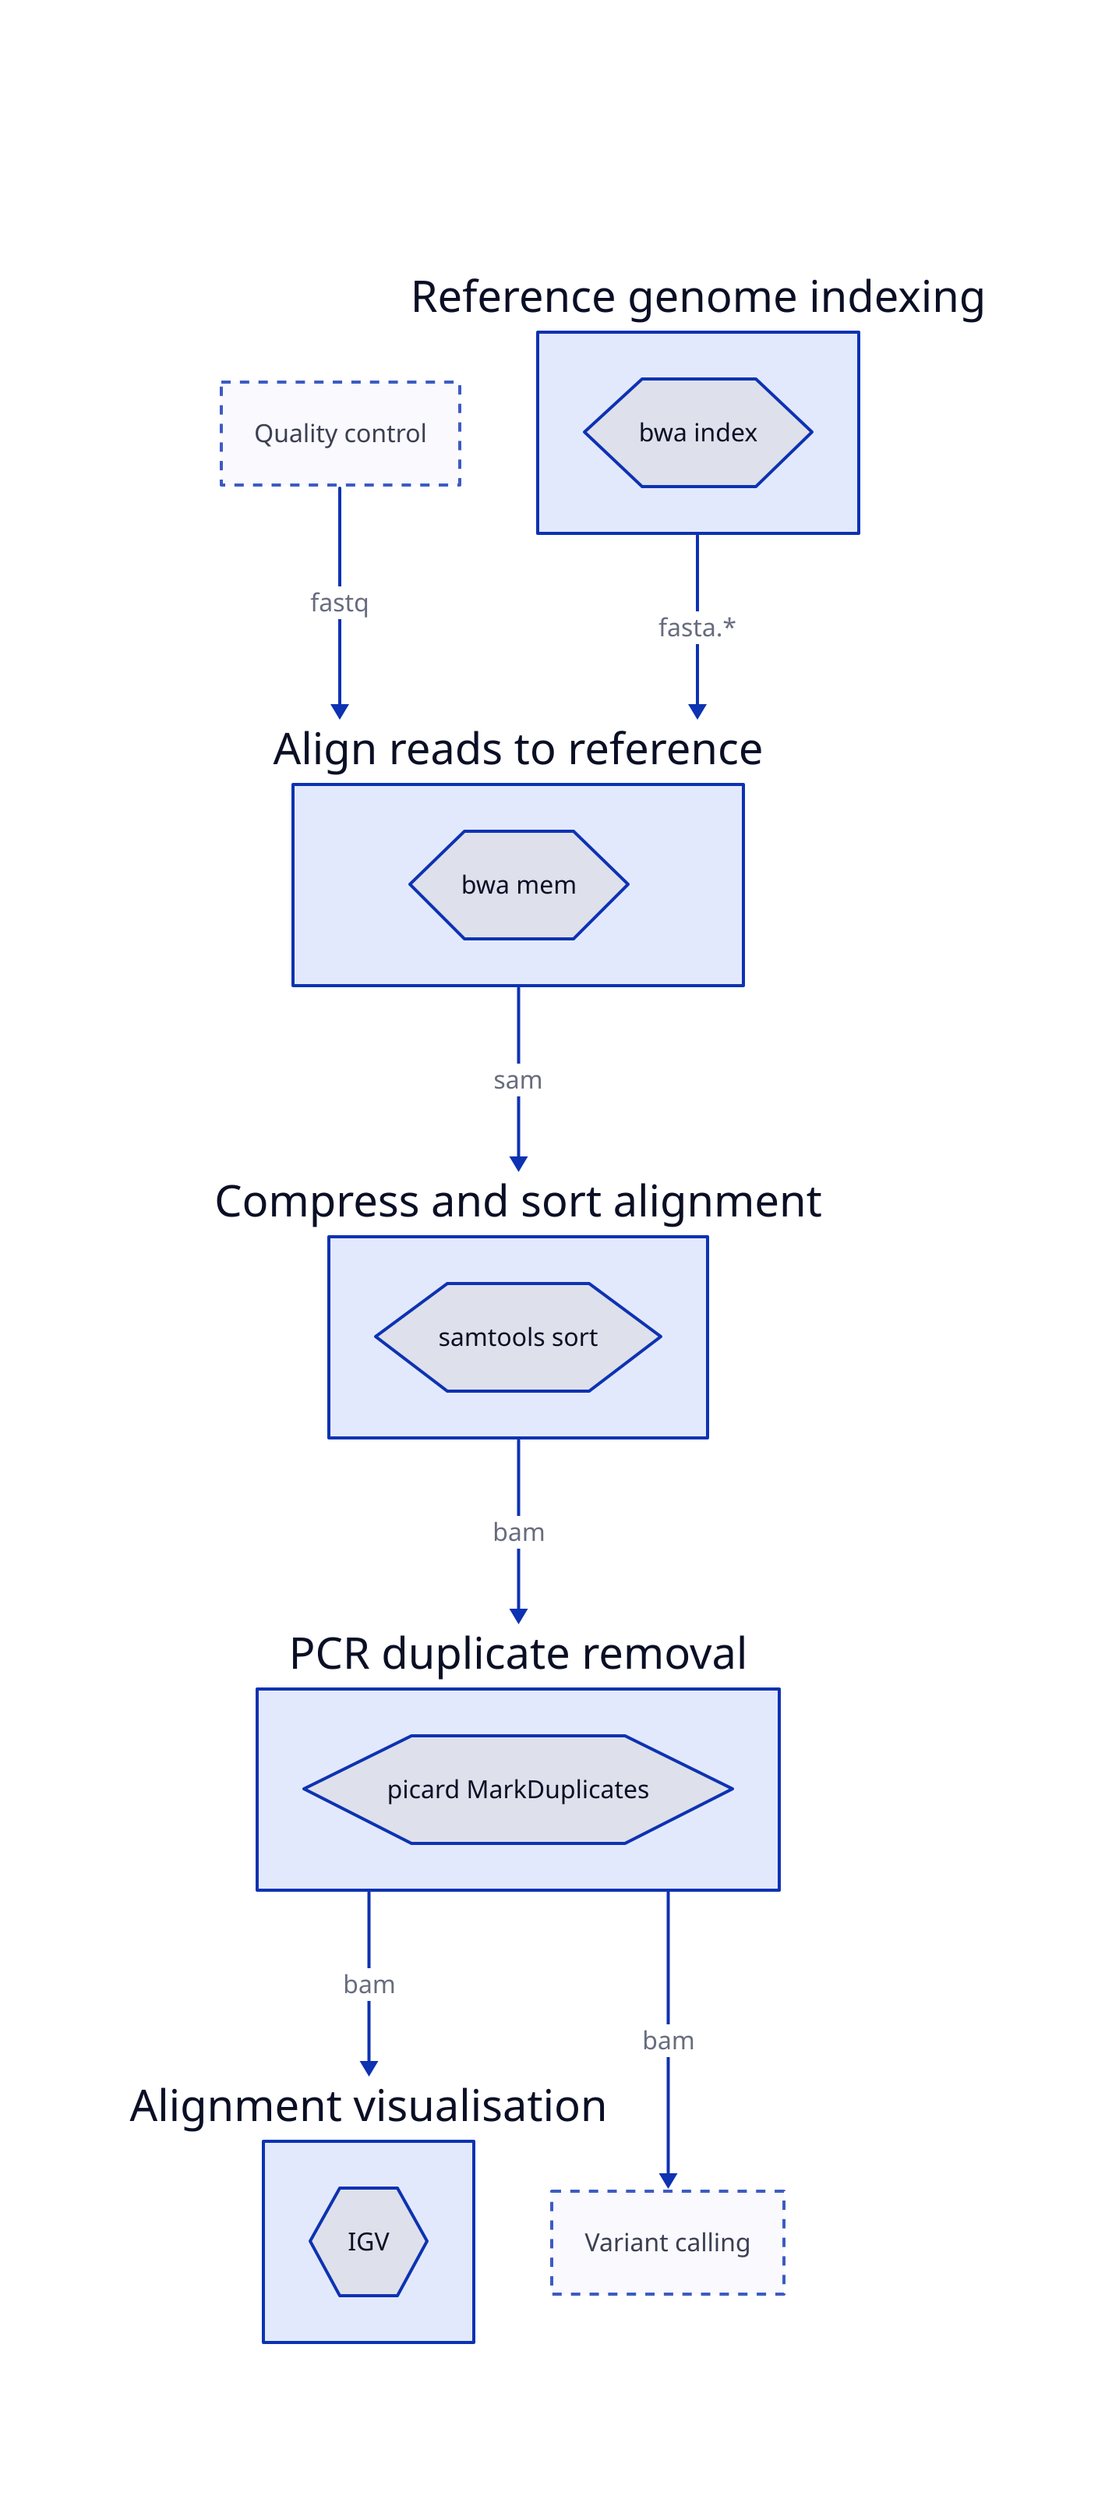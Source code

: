 vars: {
  d2-config: {
    layout-engine: elk
    # Terminal theme code
    theme-id: 104
  }
}

# grid-columns: 5
# grid-rows: 10

title: |md
  # Read mapping
| {near: top-center}

Quality control: {
  style: {
    opacity: 0.8
    stroke-dash: 3
  }
}

# Quality control -> Read mapping.Align reads to reference: fastq
Quality control -> Align reads to reference: fastq

# Read mapping: {
Reference genome indexing: {
  bwa index: {
    shape: hexagon
  }
}

Align reads to reference: {
  bwa mem: {
    shape: hexagon
  }
}
Compress and sort alignment: {
  samtools sort: {
    shape: hexagon
  }
}
PCR duplicate removal: {
  picard MarkDuplicates: {
    shape: hexagon
  }
}
# Base quality recalibration: {
#   GATK BaseRecalibrator: {
#     shape: hexagon
#     style: {
#       opacity: 0.8
#       stroke-dash: 3
#     }
#   }
#   style: {
#     opacity: 0.8
#     stroke-dash: 3
#   }
# }
Alignment visualisation: {
  IGV: {
    shape: hexagon
  }
}
Reference genome indexing -> Align reads to reference: fasta.*
Align reads to reference -> Compress and sort alignment: sam
Compress and sort alignment -> PCR duplicate removal: bam
# PCR duplicate removal -> Base quality recalibration
# Base quality recalibration -> Alignment visualisation: bam
PCR duplicate removal -> Alignment visualisation: bam
# }

# Read mapping -> Variant calling: bam
# PCR duplicate removal -> Variant calling
# Read mapping.Base quality recalibration -> Variant calling
# Base quality recalibration -> Variant calling
PCR duplicate removal -> Variant calling: bam

Variant calling: {
  style: {
    opacity: 0.8
    stroke-dash: 3
  }
}
